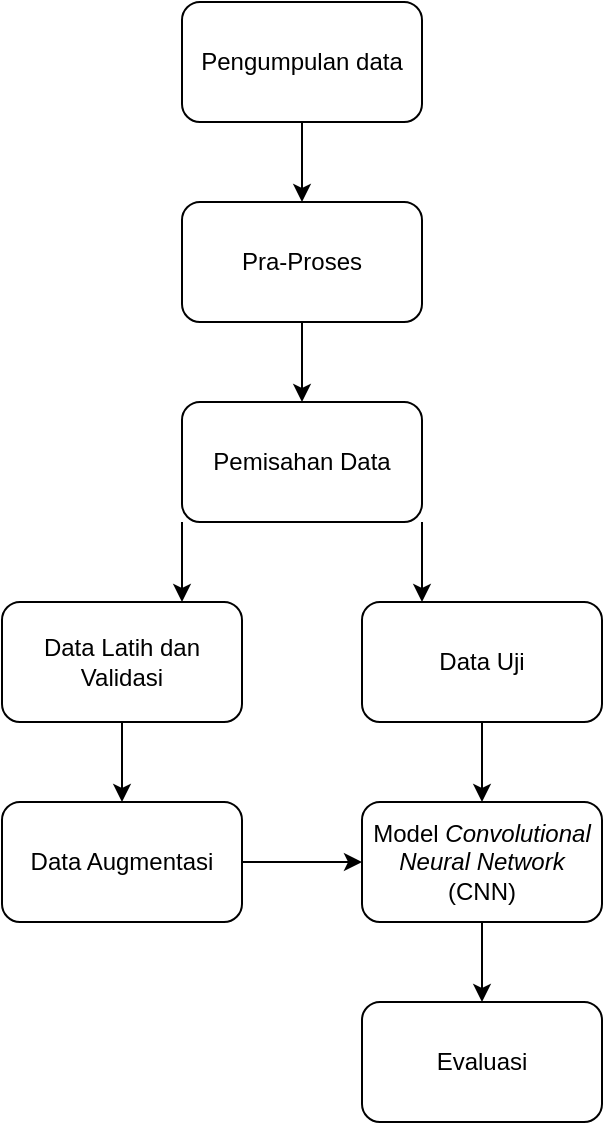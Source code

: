 <mxfile version="16.1.0" type="github">
  <diagram id="6a731a19-8d31-9384-78a2-239565b7b9f0" name="Page-1">
    <mxGraphModel dx="1335" dy="757" grid="1" gridSize="13" guides="1" tooltips="1" connect="1" arrows="1" fold="1" page="1" pageScale="1" pageWidth="1169" pageHeight="827" background="none" math="0" shadow="0">
      <root>
        <mxCell id="0" />
        <mxCell id="1" parent="0" />
        <mxCell id="u7FrjLCv-Ces3TSmn1xm-72" style="edgeStyle=orthogonalEdgeStyle;rounded=0;orthogonalLoop=1;jettySize=auto;html=1;exitX=0.5;exitY=1;exitDx=0;exitDy=0;entryX=0.5;entryY=0;entryDx=0;entryDy=0;" edge="1" parent="1" source="u7FrjLCv-Ces3TSmn1xm-55" target="u7FrjLCv-Ces3TSmn1xm-56">
          <mxGeometry relative="1" as="geometry" />
        </mxCell>
        <mxCell id="u7FrjLCv-Ces3TSmn1xm-55" value="Pengumpulan data" style="rounded=1;whiteSpace=wrap;html=1;" vertex="1" parent="1">
          <mxGeometry x="524" y="133" width="120" height="60" as="geometry" />
        </mxCell>
        <mxCell id="u7FrjLCv-Ces3TSmn1xm-61" style="edgeStyle=orthogonalEdgeStyle;rounded=0;orthogonalLoop=1;jettySize=auto;html=1;exitX=0.5;exitY=1;exitDx=0;exitDy=0;entryX=0.5;entryY=0;entryDx=0;entryDy=0;" edge="1" parent="1" source="u7FrjLCv-Ces3TSmn1xm-56" target="u7FrjLCv-Ces3TSmn1xm-57">
          <mxGeometry relative="1" as="geometry" />
        </mxCell>
        <mxCell id="u7FrjLCv-Ces3TSmn1xm-56" value="Pra-Proses" style="rounded=1;whiteSpace=wrap;html=1;" vertex="1" parent="1">
          <mxGeometry x="524" y="233" width="120" height="60" as="geometry" />
        </mxCell>
        <mxCell id="u7FrjLCv-Ces3TSmn1xm-63" style="edgeStyle=orthogonalEdgeStyle;rounded=0;orthogonalLoop=1;jettySize=auto;html=1;exitX=0;exitY=1;exitDx=0;exitDy=0;entryX=0.75;entryY=0;entryDx=0;entryDy=0;" edge="1" parent="1" source="u7FrjLCv-Ces3TSmn1xm-57" target="u7FrjLCv-Ces3TSmn1xm-58">
          <mxGeometry relative="1" as="geometry" />
        </mxCell>
        <mxCell id="u7FrjLCv-Ces3TSmn1xm-64" style="edgeStyle=orthogonalEdgeStyle;rounded=0;orthogonalLoop=1;jettySize=auto;html=1;exitX=1;exitY=1;exitDx=0;exitDy=0;entryX=0.25;entryY=0;entryDx=0;entryDy=0;" edge="1" parent="1" source="u7FrjLCv-Ces3TSmn1xm-57" target="u7FrjLCv-Ces3TSmn1xm-59">
          <mxGeometry relative="1" as="geometry" />
        </mxCell>
        <mxCell id="u7FrjLCv-Ces3TSmn1xm-57" value="Pemisahan Data" style="rounded=1;whiteSpace=wrap;html=1;" vertex="1" parent="1">
          <mxGeometry x="524" y="333" width="120" height="60" as="geometry" />
        </mxCell>
        <mxCell id="u7FrjLCv-Ces3TSmn1xm-66" style="edgeStyle=orthogonalEdgeStyle;rounded=0;orthogonalLoop=1;jettySize=auto;html=1;exitX=0.5;exitY=1;exitDx=0;exitDy=0;entryX=0.5;entryY=0;entryDx=0;entryDy=0;" edge="1" parent="1" source="u7FrjLCv-Ces3TSmn1xm-58" target="u7FrjLCv-Ces3TSmn1xm-65">
          <mxGeometry relative="1" as="geometry" />
        </mxCell>
        <mxCell id="u7FrjLCv-Ces3TSmn1xm-58" value="Data Latih dan Validasi" style="rounded=1;whiteSpace=wrap;html=1;" vertex="1" parent="1">
          <mxGeometry x="434" y="433" width="120" height="60" as="geometry" />
        </mxCell>
        <mxCell id="u7FrjLCv-Ces3TSmn1xm-68" style="edgeStyle=orthogonalEdgeStyle;rounded=0;orthogonalLoop=1;jettySize=auto;html=1;exitX=0.5;exitY=1;exitDx=0;exitDy=0;entryX=0.5;entryY=0;entryDx=0;entryDy=0;" edge="1" parent="1" source="u7FrjLCv-Ces3TSmn1xm-59" target="u7FrjLCv-Ces3TSmn1xm-67">
          <mxGeometry relative="1" as="geometry" />
        </mxCell>
        <mxCell id="u7FrjLCv-Ces3TSmn1xm-59" value="Data Uji" style="rounded=1;whiteSpace=wrap;html=1;" vertex="1" parent="1">
          <mxGeometry x="614" y="433" width="120" height="60" as="geometry" />
        </mxCell>
        <mxCell id="u7FrjLCv-Ces3TSmn1xm-69" style="edgeStyle=orthogonalEdgeStyle;rounded=0;orthogonalLoop=1;jettySize=auto;html=1;exitX=1;exitY=0.5;exitDx=0;exitDy=0;entryX=0;entryY=0.5;entryDx=0;entryDy=0;" edge="1" parent="1" source="u7FrjLCv-Ces3TSmn1xm-65" target="u7FrjLCv-Ces3TSmn1xm-67">
          <mxGeometry relative="1" as="geometry" />
        </mxCell>
        <mxCell id="u7FrjLCv-Ces3TSmn1xm-65" value="Data Augmentasi" style="rounded=1;whiteSpace=wrap;html=1;" vertex="1" parent="1">
          <mxGeometry x="434" y="533" width="120" height="60" as="geometry" />
        </mxCell>
        <mxCell id="u7FrjLCv-Ces3TSmn1xm-71" style="edgeStyle=orthogonalEdgeStyle;rounded=0;orthogonalLoop=1;jettySize=auto;html=1;exitX=0.5;exitY=1;exitDx=0;exitDy=0;entryX=0.5;entryY=0;entryDx=0;entryDy=0;" edge="1" parent="1" source="u7FrjLCv-Ces3TSmn1xm-67" target="u7FrjLCv-Ces3TSmn1xm-70">
          <mxGeometry relative="1" as="geometry" />
        </mxCell>
        <mxCell id="u7FrjLCv-Ces3TSmn1xm-67" value="Model &lt;i&gt;Convolutional Neural Network&lt;/i&gt; (CNN)" style="rounded=1;whiteSpace=wrap;html=1;" vertex="1" parent="1">
          <mxGeometry x="614" y="533" width="120" height="60" as="geometry" />
        </mxCell>
        <mxCell id="u7FrjLCv-Ces3TSmn1xm-70" value="Evaluasi" style="rounded=1;whiteSpace=wrap;html=1;" vertex="1" parent="1">
          <mxGeometry x="614" y="633" width="120" height="60" as="geometry" />
        </mxCell>
      </root>
    </mxGraphModel>
  </diagram>
</mxfile>
